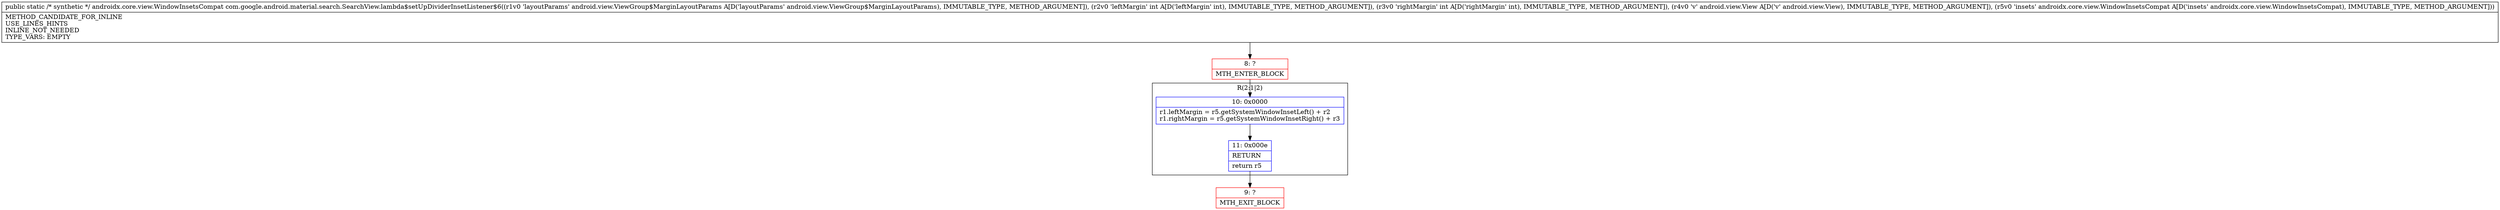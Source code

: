 digraph "CFG forcom.google.android.material.search.SearchView.lambda$setUpDividerInsetListener$6(Landroid\/view\/ViewGroup$MarginLayoutParams;IILandroid\/view\/View;Landroidx\/core\/view\/WindowInsetsCompat;)Landroidx\/core\/view\/WindowInsetsCompat;" {
subgraph cluster_Region_2090818533 {
label = "R(2:1|2)";
node [shape=record,color=blue];
Node_10 [shape=record,label="{10\:\ 0x0000|r1.leftMargin = r5.getSystemWindowInsetLeft() + r2\lr1.rightMargin = r5.getSystemWindowInsetRight() + r3\l}"];
Node_11 [shape=record,label="{11\:\ 0x000e|RETURN\l|return r5\l}"];
}
Node_8 [shape=record,color=red,label="{8\:\ ?|MTH_ENTER_BLOCK\l}"];
Node_9 [shape=record,color=red,label="{9\:\ ?|MTH_EXIT_BLOCK\l}"];
MethodNode[shape=record,label="{public static \/* synthetic *\/ androidx.core.view.WindowInsetsCompat com.google.android.material.search.SearchView.lambda$setUpDividerInsetListener$6((r1v0 'layoutParams' android.view.ViewGroup$MarginLayoutParams A[D('layoutParams' android.view.ViewGroup$MarginLayoutParams), IMMUTABLE_TYPE, METHOD_ARGUMENT]), (r2v0 'leftMargin' int A[D('leftMargin' int), IMMUTABLE_TYPE, METHOD_ARGUMENT]), (r3v0 'rightMargin' int A[D('rightMargin' int), IMMUTABLE_TYPE, METHOD_ARGUMENT]), (r4v0 'v' android.view.View A[D('v' android.view.View), IMMUTABLE_TYPE, METHOD_ARGUMENT]), (r5v0 'insets' androidx.core.view.WindowInsetsCompat A[D('insets' androidx.core.view.WindowInsetsCompat), IMMUTABLE_TYPE, METHOD_ARGUMENT]))  | METHOD_CANDIDATE_FOR_INLINE\lUSE_LINES_HINTS\lINLINE_NOT_NEEDED\lTYPE_VARS: EMPTY\l}"];
MethodNode -> Node_8;Node_10 -> Node_11;
Node_11 -> Node_9;
Node_8 -> Node_10;
}

